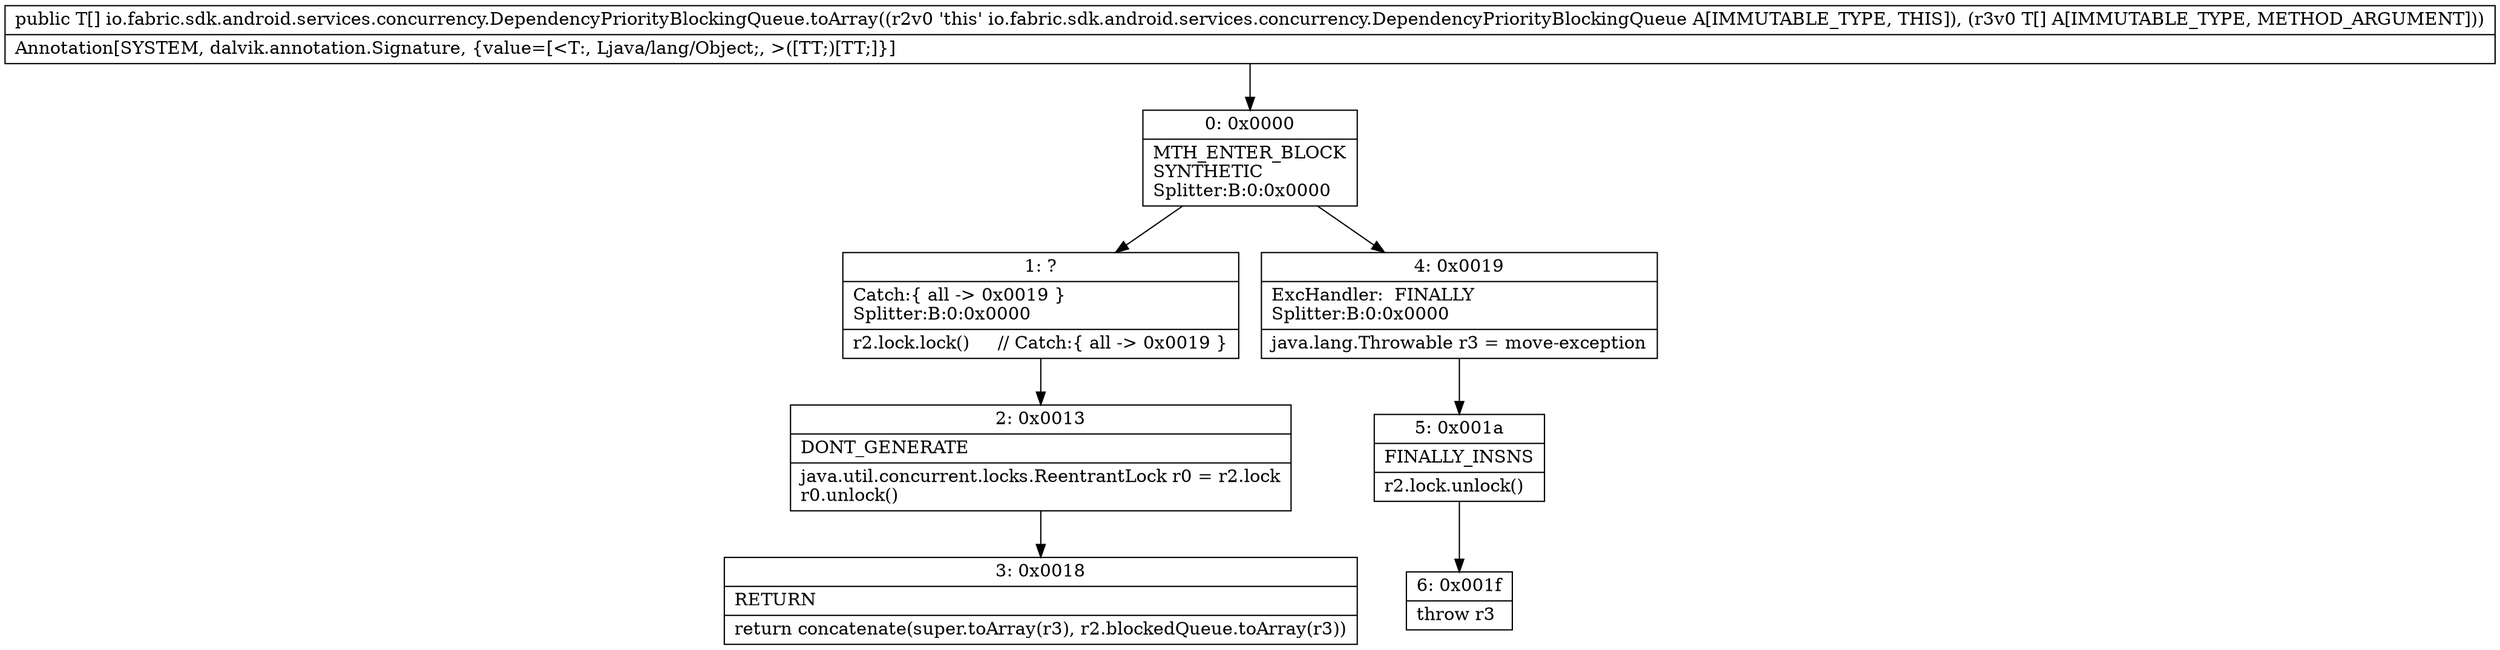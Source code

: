 digraph "CFG forio.fabric.sdk.android.services.concurrency.DependencyPriorityBlockingQueue.toArray([Ljava\/lang\/Object;)[Ljava\/lang\/Object;" {
Node_0 [shape=record,label="{0\:\ 0x0000|MTH_ENTER_BLOCK\lSYNTHETIC\lSplitter:B:0:0x0000\l}"];
Node_1 [shape=record,label="{1\:\ ?|Catch:\{ all \-\> 0x0019 \}\lSplitter:B:0:0x0000\l|r2.lock.lock()     \/\/ Catch:\{ all \-\> 0x0019 \}\l}"];
Node_2 [shape=record,label="{2\:\ 0x0013|DONT_GENERATE\l|java.util.concurrent.locks.ReentrantLock r0 = r2.lock\lr0.unlock()\l}"];
Node_3 [shape=record,label="{3\:\ 0x0018|RETURN\l|return concatenate(super.toArray(r3), r2.blockedQueue.toArray(r3))\l}"];
Node_4 [shape=record,label="{4\:\ 0x0019|ExcHandler:  FINALLY\lSplitter:B:0:0x0000\l|java.lang.Throwable r3 = move\-exception\l}"];
Node_5 [shape=record,label="{5\:\ 0x001a|FINALLY_INSNS\l|r2.lock.unlock()\l}"];
Node_6 [shape=record,label="{6\:\ 0x001f|throw r3\l}"];
MethodNode[shape=record,label="{public T[] io.fabric.sdk.android.services.concurrency.DependencyPriorityBlockingQueue.toArray((r2v0 'this' io.fabric.sdk.android.services.concurrency.DependencyPriorityBlockingQueue A[IMMUTABLE_TYPE, THIS]), (r3v0 T[] A[IMMUTABLE_TYPE, METHOD_ARGUMENT]))  | Annotation[SYSTEM, dalvik.annotation.Signature, \{value=[\<T:, Ljava\/lang\/Object;, \>([TT;)[TT;]\}]\l}"];
MethodNode -> Node_0;
Node_0 -> Node_1;
Node_0 -> Node_4;
Node_1 -> Node_2;
Node_2 -> Node_3;
Node_4 -> Node_5;
Node_5 -> Node_6;
}

